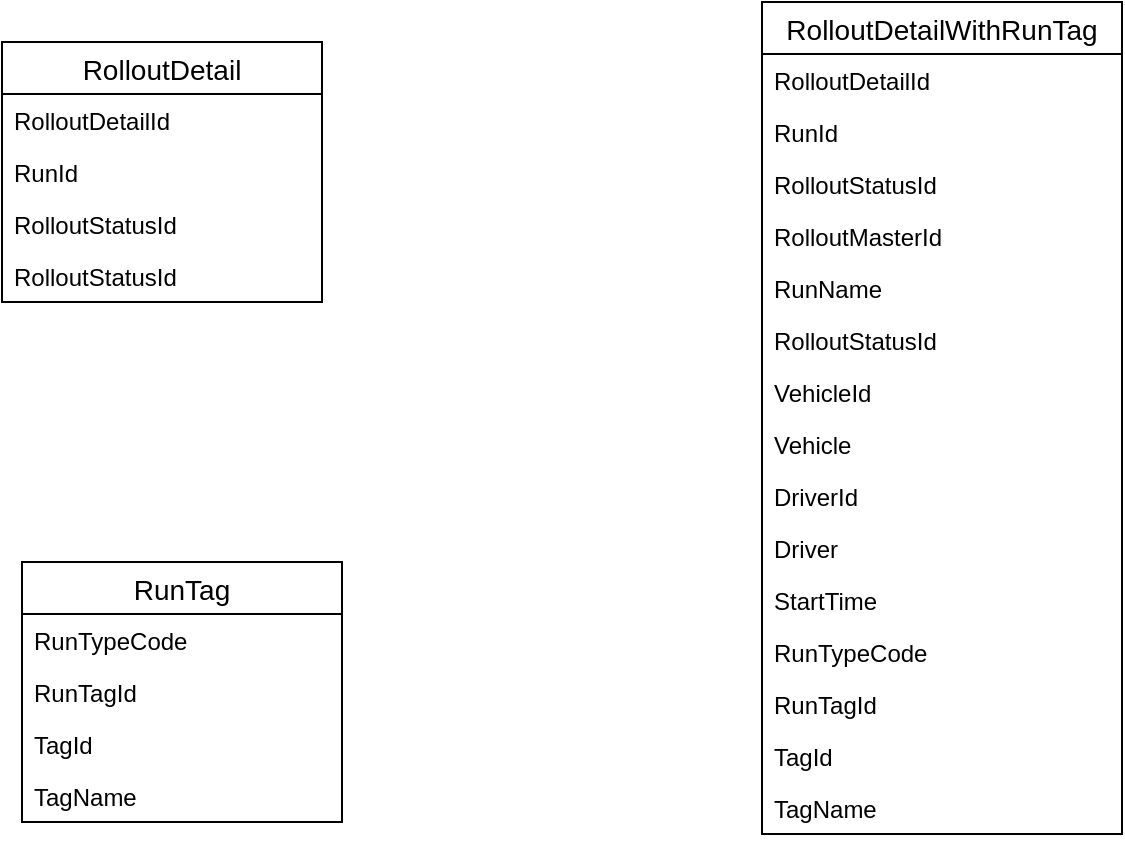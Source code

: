 <mxfile version="12.9.13" type="github">
  <diagram id="earX3hJyGCJeOCIFfzEM" name="Page-1">
    <mxGraphModel dx="924" dy="502" grid="1" gridSize="10" guides="1" tooltips="1" connect="1" arrows="1" fold="1" page="1" pageScale="1" pageWidth="850" pageHeight="1100" math="0" shadow="0">
      <root>
        <mxCell id="0" />
        <mxCell id="1" parent="0" />
        <mxCell id="mdL9Lp3XLVhLeOwov5An-1" value="RolloutDetail" style="swimlane;fontStyle=0;childLayout=stackLayout;horizontal=1;startSize=26;horizontalStack=0;resizeParent=1;resizeParentMax=0;resizeLast=0;collapsible=1;marginBottom=0;align=center;fontSize=14;" vertex="1" parent="1">
          <mxGeometry x="100" y="40" width="160" height="130" as="geometry" />
        </mxCell>
        <mxCell id="mdL9Lp3XLVhLeOwov5An-2" value="RolloutDetailId" style="text;strokeColor=none;fillColor=none;spacingLeft=4;spacingRight=4;overflow=hidden;rotatable=0;points=[[0,0.5],[1,0.5]];portConstraint=eastwest;fontSize=12;" vertex="1" parent="mdL9Lp3XLVhLeOwov5An-1">
          <mxGeometry y="26" width="160" height="26" as="geometry" />
        </mxCell>
        <mxCell id="mdL9Lp3XLVhLeOwov5An-3" value="RunId" style="text;strokeColor=none;fillColor=none;spacingLeft=4;spacingRight=4;overflow=hidden;rotatable=0;points=[[0,0.5],[1,0.5]];portConstraint=eastwest;fontSize=12;" vertex="1" parent="mdL9Lp3XLVhLeOwov5An-1">
          <mxGeometry y="52" width="160" height="26" as="geometry" />
        </mxCell>
        <mxCell id="mdL9Lp3XLVhLeOwov5An-4" value="RolloutStatusId" style="text;strokeColor=none;fillColor=none;spacingLeft=4;spacingRight=4;overflow=hidden;rotatable=0;points=[[0,0.5],[1,0.5]];portConstraint=eastwest;fontSize=12;" vertex="1" parent="mdL9Lp3XLVhLeOwov5An-1">
          <mxGeometry y="78" width="160" height="26" as="geometry" />
        </mxCell>
        <mxCell id="mdL9Lp3XLVhLeOwov5An-13" value="RolloutStatusId" style="text;strokeColor=none;fillColor=none;spacingLeft=4;spacingRight=4;overflow=hidden;rotatable=0;points=[[0,0.5],[1,0.5]];portConstraint=eastwest;fontSize=12;" vertex="1" parent="mdL9Lp3XLVhLeOwov5An-1">
          <mxGeometry y="104" width="160" height="26" as="geometry" />
        </mxCell>
        <mxCell id="mdL9Lp3XLVhLeOwov5An-5" value="RunTag" style="swimlane;fontStyle=0;childLayout=stackLayout;horizontal=1;startSize=26;horizontalStack=0;resizeParent=1;resizeParentMax=0;resizeLast=0;collapsible=1;marginBottom=0;align=center;fontSize=14;" vertex="1" parent="1">
          <mxGeometry x="110" y="300" width="160" height="130" as="geometry" />
        </mxCell>
        <mxCell id="mdL9Lp3XLVhLeOwov5An-6" value="RunTypeCode" style="text;strokeColor=none;fillColor=none;spacingLeft=4;spacingRight=4;overflow=hidden;rotatable=0;points=[[0,0.5],[1,0.5]];portConstraint=eastwest;fontSize=12;" vertex="1" parent="mdL9Lp3XLVhLeOwov5An-5">
          <mxGeometry y="26" width="160" height="26" as="geometry" />
        </mxCell>
        <mxCell id="mdL9Lp3XLVhLeOwov5An-7" value="RunTagId" style="text;strokeColor=none;fillColor=none;spacingLeft=4;spacingRight=4;overflow=hidden;rotatable=0;points=[[0,0.5],[1,0.5]];portConstraint=eastwest;fontSize=12;" vertex="1" parent="mdL9Lp3XLVhLeOwov5An-5">
          <mxGeometry y="52" width="160" height="26" as="geometry" />
        </mxCell>
        <mxCell id="mdL9Lp3XLVhLeOwov5An-8" value="TagId" style="text;strokeColor=none;fillColor=none;spacingLeft=4;spacingRight=4;overflow=hidden;rotatable=0;points=[[0,0.5],[1,0.5]];portConstraint=eastwest;fontSize=12;" vertex="1" parent="mdL9Lp3XLVhLeOwov5An-5">
          <mxGeometry y="78" width="160" height="26" as="geometry" />
        </mxCell>
        <mxCell id="mdL9Lp3XLVhLeOwov5An-31" value="TagName" style="text;strokeColor=none;fillColor=none;spacingLeft=4;spacingRight=4;overflow=hidden;rotatable=0;points=[[0,0.5],[1,0.5]];portConstraint=eastwest;fontSize=12;" vertex="1" parent="mdL9Lp3XLVhLeOwov5An-5">
          <mxGeometry y="104" width="160" height="26" as="geometry" />
        </mxCell>
        <mxCell id="mdL9Lp3XLVhLeOwov5An-9" value="RolloutDetailWithRunTag" style="swimlane;fontStyle=0;childLayout=stackLayout;horizontal=1;startSize=26;horizontalStack=0;resizeParent=1;resizeParentMax=0;resizeLast=0;collapsible=1;marginBottom=0;align=center;fontSize=14;" vertex="1" parent="1">
          <mxGeometry x="480" y="20" width="180" height="416" as="geometry" />
        </mxCell>
        <mxCell id="mdL9Lp3XLVhLeOwov5An-10" value="RolloutDetailId" style="text;strokeColor=none;fillColor=none;spacingLeft=4;spacingRight=4;overflow=hidden;rotatable=0;points=[[0,0.5],[1,0.5]];portConstraint=eastwest;fontSize=12;" vertex="1" parent="mdL9Lp3XLVhLeOwov5An-9">
          <mxGeometry y="26" width="180" height="26" as="geometry" />
        </mxCell>
        <mxCell id="mdL9Lp3XLVhLeOwov5An-11" value="RunId" style="text;strokeColor=none;fillColor=none;spacingLeft=4;spacingRight=4;overflow=hidden;rotatable=0;points=[[0,0.5],[1,0.5]];portConstraint=eastwest;fontSize=12;" vertex="1" parent="mdL9Lp3XLVhLeOwov5An-9">
          <mxGeometry y="52" width="180" height="26" as="geometry" />
        </mxCell>
        <mxCell id="mdL9Lp3XLVhLeOwov5An-12" value="RolloutStatusId" style="text;strokeColor=none;fillColor=none;spacingLeft=4;spacingRight=4;overflow=hidden;rotatable=0;points=[[0,0.5],[1,0.5]];portConstraint=eastwest;fontSize=12;" vertex="1" parent="mdL9Lp3XLVhLeOwov5An-9">
          <mxGeometry y="78" width="180" height="26" as="geometry" />
        </mxCell>
        <mxCell id="mdL9Lp3XLVhLeOwov5An-14" value="RolloutMasterId" style="text;strokeColor=none;fillColor=none;spacingLeft=4;spacingRight=4;overflow=hidden;rotatable=0;points=[[0,0.5],[1,0.5]];portConstraint=eastwest;fontSize=12;" vertex="1" parent="mdL9Lp3XLVhLeOwov5An-9">
          <mxGeometry y="104" width="180" height="26" as="geometry" />
        </mxCell>
        <mxCell id="mdL9Lp3XLVhLeOwov5An-15" value="RunName" style="text;strokeColor=none;fillColor=none;spacingLeft=4;spacingRight=4;overflow=hidden;rotatable=0;points=[[0,0.5],[1,0.5]];portConstraint=eastwest;fontSize=12;" vertex="1" parent="mdL9Lp3XLVhLeOwov5An-9">
          <mxGeometry y="130" width="180" height="26" as="geometry" />
        </mxCell>
        <mxCell id="mdL9Lp3XLVhLeOwov5An-16" value="RolloutStatusId" style="text;strokeColor=none;fillColor=none;spacingLeft=4;spacingRight=4;overflow=hidden;rotatable=0;points=[[0,0.5],[1,0.5]];portConstraint=eastwest;fontSize=12;" vertex="1" parent="mdL9Lp3XLVhLeOwov5An-9">
          <mxGeometry y="156" width="180" height="26" as="geometry" />
        </mxCell>
        <mxCell id="mdL9Lp3XLVhLeOwov5An-17" value="VehicleId" style="text;strokeColor=none;fillColor=none;spacingLeft=4;spacingRight=4;overflow=hidden;rotatable=0;points=[[0,0.5],[1,0.5]];portConstraint=eastwest;fontSize=12;" vertex="1" parent="mdL9Lp3XLVhLeOwov5An-9">
          <mxGeometry y="182" width="180" height="26" as="geometry" />
        </mxCell>
        <mxCell id="mdL9Lp3XLVhLeOwov5An-18" value="Vehicle" style="text;strokeColor=none;fillColor=none;spacingLeft=4;spacingRight=4;overflow=hidden;rotatable=0;points=[[0,0.5],[1,0.5]];portConstraint=eastwest;fontSize=12;" vertex="1" parent="mdL9Lp3XLVhLeOwov5An-9">
          <mxGeometry y="208" width="180" height="26" as="geometry" />
        </mxCell>
        <mxCell id="mdL9Lp3XLVhLeOwov5An-19" value="DriverId" style="text;strokeColor=none;fillColor=none;spacingLeft=4;spacingRight=4;overflow=hidden;rotatable=0;points=[[0,0.5],[1,0.5]];portConstraint=eastwest;fontSize=12;" vertex="1" parent="mdL9Lp3XLVhLeOwov5An-9">
          <mxGeometry y="234" width="180" height="26" as="geometry" />
        </mxCell>
        <mxCell id="mdL9Lp3XLVhLeOwov5An-20" value="Driver" style="text;strokeColor=none;fillColor=none;spacingLeft=4;spacingRight=4;overflow=hidden;rotatable=0;points=[[0,0.5],[1,0.5]];portConstraint=eastwest;fontSize=12;" vertex="1" parent="mdL9Lp3XLVhLeOwov5An-9">
          <mxGeometry y="260" width="180" height="26" as="geometry" />
        </mxCell>
        <mxCell id="mdL9Lp3XLVhLeOwov5An-22" value="StartTime" style="text;strokeColor=none;fillColor=none;spacingLeft=4;spacingRight=4;overflow=hidden;rotatable=0;points=[[0,0.5],[1,0.5]];portConstraint=eastwest;fontSize=12;" vertex="1" parent="mdL9Lp3XLVhLeOwov5An-9">
          <mxGeometry y="286" width="180" height="26" as="geometry" />
        </mxCell>
        <mxCell id="mdL9Lp3XLVhLeOwov5An-27" value="RunTypeCode" style="text;strokeColor=none;fillColor=none;spacingLeft=4;spacingRight=4;overflow=hidden;rotatable=0;points=[[0,0.5],[1,0.5]];portConstraint=eastwest;fontSize=12;" vertex="1" parent="mdL9Lp3XLVhLeOwov5An-9">
          <mxGeometry y="312" width="180" height="26" as="geometry" />
        </mxCell>
        <mxCell id="mdL9Lp3XLVhLeOwov5An-28" value="RunTagId" style="text;strokeColor=none;fillColor=none;spacingLeft=4;spacingRight=4;overflow=hidden;rotatable=0;points=[[0,0.5],[1,0.5]];portConstraint=eastwest;fontSize=12;" vertex="1" parent="mdL9Lp3XLVhLeOwov5An-9">
          <mxGeometry y="338" width="180" height="26" as="geometry" />
        </mxCell>
        <mxCell id="mdL9Lp3XLVhLeOwov5An-29" value="TagId" style="text;strokeColor=none;fillColor=none;spacingLeft=4;spacingRight=4;overflow=hidden;rotatable=0;points=[[0,0.5],[1,0.5]];portConstraint=eastwest;fontSize=12;" vertex="1" parent="mdL9Lp3XLVhLeOwov5An-9">
          <mxGeometry y="364" width="180" height="26" as="geometry" />
        </mxCell>
        <mxCell id="mdL9Lp3XLVhLeOwov5An-30" value="TagName" style="text;strokeColor=none;fillColor=none;spacingLeft=4;spacingRight=4;overflow=hidden;rotatable=0;points=[[0,0.5],[1,0.5]];portConstraint=eastwest;fontSize=12;" vertex="1" parent="mdL9Lp3XLVhLeOwov5An-9">
          <mxGeometry y="390" width="180" height="26" as="geometry" />
        </mxCell>
      </root>
    </mxGraphModel>
  </diagram>
</mxfile>
